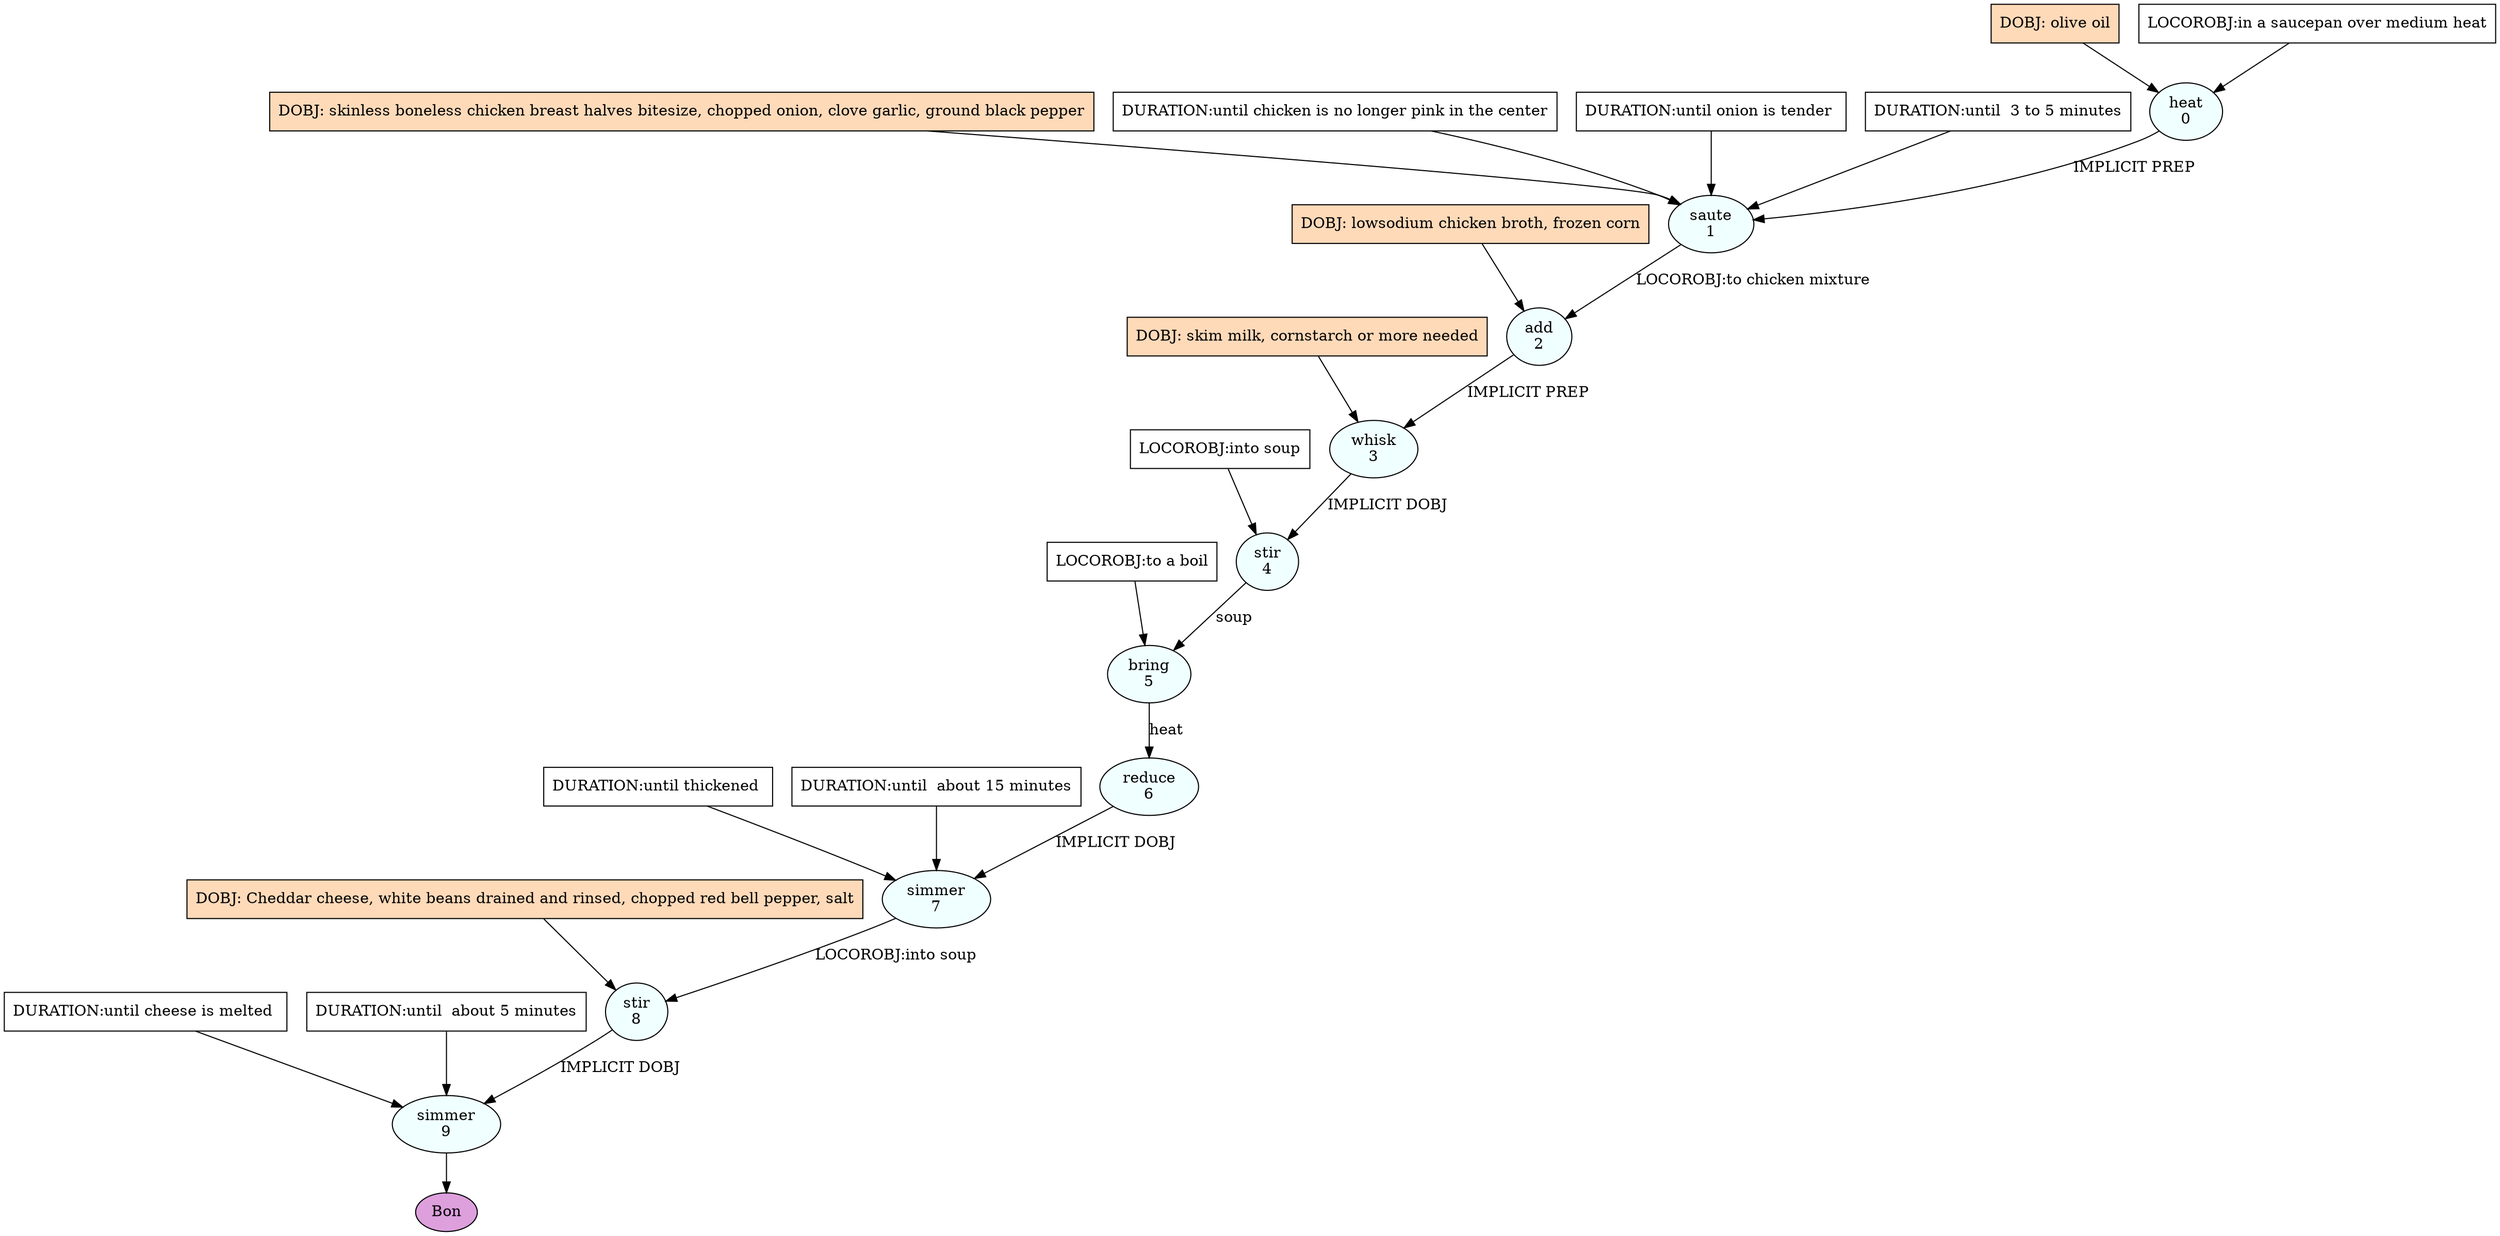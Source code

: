 digraph recipe {
E0[label="heat
0", shape=oval, style=filled, fillcolor=azure]
E1[label="saute
1", shape=oval, style=filled, fillcolor=azure]
E2[label="add
2", shape=oval, style=filled, fillcolor=azure]
E3[label="whisk
3", shape=oval, style=filled, fillcolor=azure]
E4[label="stir
4", shape=oval, style=filled, fillcolor=azure]
E5[label="bring
5", shape=oval, style=filled, fillcolor=azure]
E6[label="reduce
6", shape=oval, style=filled, fillcolor=azure]
E7[label="simmer
7", shape=oval, style=filled, fillcolor=azure]
E8[label="stir
8", shape=oval, style=filled, fillcolor=azure]
E9[label="simmer
9", shape=oval, style=filled, fillcolor=azure]
D0[label="DOBJ: olive oil", shape=box, style=filled, fillcolor=peachpuff]
D0 -> E0
P0_0[label="LOCOROBJ:in a saucepan over medium heat", shape=box, style=filled, fillcolor=white]
P0_0 -> E0
D1_ing[label="DOBJ: skinless boneless chicken breast halves bitesize, chopped onion, clove garlic, ground black pepper", shape=box, style=filled, fillcolor=peachpuff]
D1_ing -> E1
E0 -> E1 [label="IMPLICIT PREP"]
P1_1_0[label="DURATION:until chicken is no longer pink in the center", shape=box, style=filled, fillcolor=white]
P1_1_0 -> E1
P1_1_1[label="DURATION:until onion is tender ", shape=box, style=filled, fillcolor=white]
P1_1_1 -> E1
P1_1_2[label="DURATION:until  3 to 5 minutes", shape=box, style=filled, fillcolor=white]
P1_1_2 -> E1
D2_ing[label="DOBJ: lowsodium chicken broth, frozen corn", shape=box, style=filled, fillcolor=peachpuff]
D2_ing -> E2
E1 -> E2 [label="LOCOROBJ:to chicken mixture"]
D3_ing[label="DOBJ: skim milk, cornstarch or more needed", shape=box, style=filled, fillcolor=peachpuff]
D3_ing -> E3
E2 -> E3 [label="IMPLICIT PREP"]
E3 -> E4 [label="IMPLICIT DOBJ"]
P4_0_0[label="LOCOROBJ:into soup", shape=box, style=filled, fillcolor=white]
P4_0_0 -> E4
E4 -> E5 [label="soup"]
P5_0_0[label="LOCOROBJ:to a boil", shape=box, style=filled, fillcolor=white]
P5_0_0 -> E5
E5 -> E6 [label="heat"]
E6 -> E7 [label="IMPLICIT DOBJ"]
P7_0_0[label="DURATION:until thickened ", shape=box, style=filled, fillcolor=white]
P7_0_0 -> E7
P7_0_1[label="DURATION:until  about 15 minutes", shape=box, style=filled, fillcolor=white]
P7_0_1 -> E7
D8_ing[label="DOBJ: Cheddar cheese, white beans drained and rinsed, chopped red bell pepper, salt", shape=box, style=filled, fillcolor=peachpuff]
D8_ing -> E8
E7 -> E8 [label="LOCOROBJ:into soup"]
E8 -> E9 [label="IMPLICIT DOBJ"]
P9_0_0[label="DURATION:until cheese is melted ", shape=box, style=filled, fillcolor=white]
P9_0_0 -> E9
P9_0_1[label="DURATION:until  about 5 minutes", shape=box, style=filled, fillcolor=white]
P9_0_1 -> E9
EOR[label="Bon", shape=oval, style=filled, fillcolor=plum]
E9 -> EOR
}
